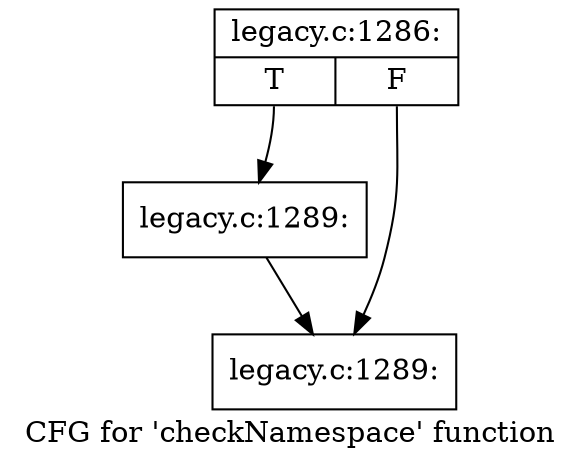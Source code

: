 digraph "CFG for 'checkNamespace' function" {
	label="CFG for 'checkNamespace' function";

	Node0x4975880 [shape=record,label="{legacy.c:1286:|{<s0>T|<s1>F}}"];
	Node0x4975880:s0 -> Node0x4975810;
	Node0x4975880:s1 -> Node0x4975040;
	Node0x4975810 [shape=record,label="{legacy.c:1289:}"];
	Node0x4975810 -> Node0x4975040;
	Node0x4975040 [shape=record,label="{legacy.c:1289:}"];
}
